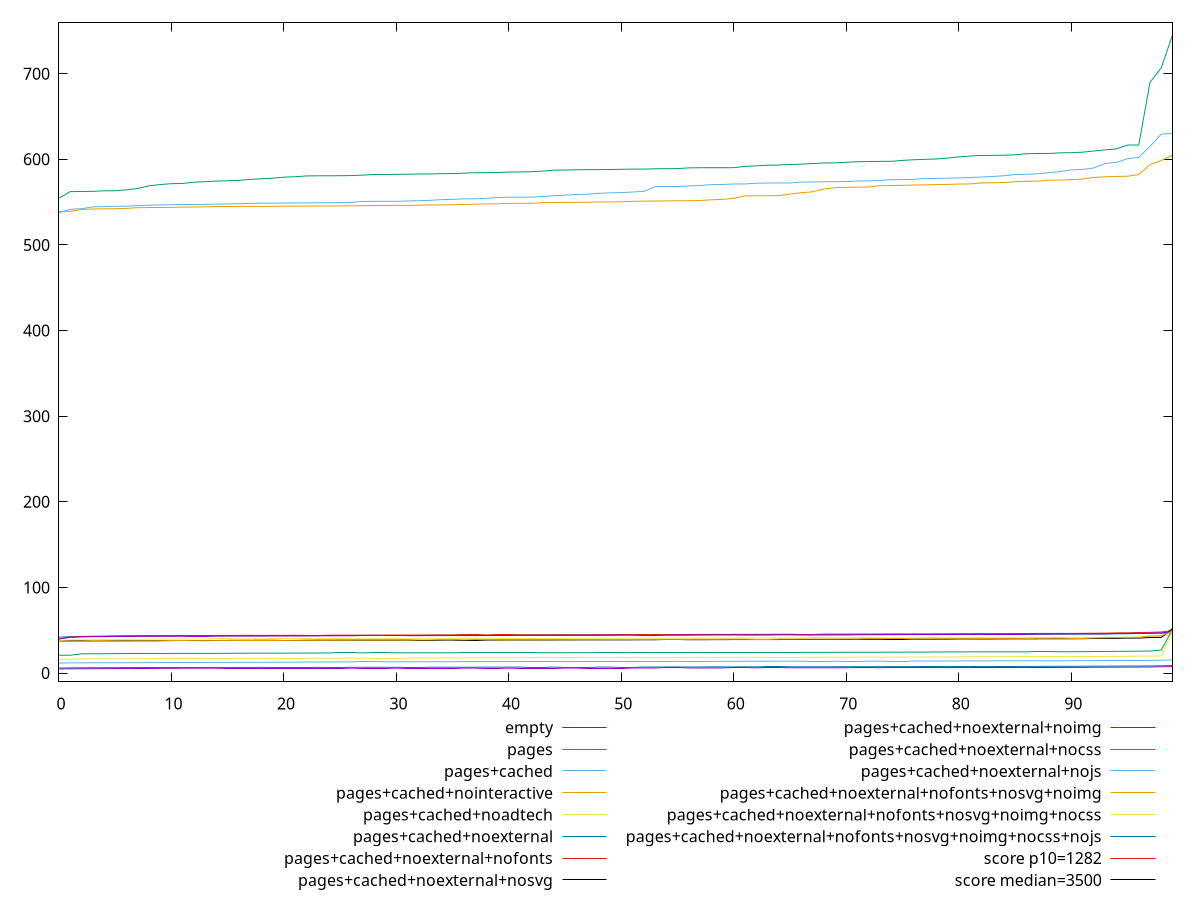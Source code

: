 reset

$empty <<EOF
0 4.844000000000001
1 4.976000000000001
2 4.996
3 5.096000000000001
4 5.164000000000001
5 5.236000000000001
6 5.264
7 5.292
8 5.388000000000001
9 5.536000000000001
10 5.560000000000001
11 5.716000000000001
12 5.728000000000001
13 5.732000000000001
14 5.736000000000001
15 5.748000000000001
16 5.752000000000001
17 5.764
18 5.764000000000001
19 5.776000000000001
20 5.776000000000002
21 5.784000000000001
22 5.784000000000002
23 5.788000000000001
24 5.792000000000001
25 5.792000000000001
26 5.796
27 5.800000000000001
28 5.800000000000001
29 5.800000000000002
30 5.808000000000002
31 5.82
32 5.820000000000001
33 5.820000000000001
34 5.824
35 5.828
36 5.832000000000001
37 5.840000000000001
38 5.856000000000001
39 5.856000000000001
40 5.864000000000001
41 5.876
42 5.880000000000001
43 5.884000000000001
44 5.884000000000001
45 5.888
46 5.904
47 5.916
48 5.916000000000001
49 5.916000000000001
50 5.916000000000001
51 5.924
52 5.94
53 5.948
54 5.960000000000001
55 5.960000000000001
56 5.972000000000001
57 5.992000000000001
58 6
59 6.0440000000000005
60 6.072
61 6.072
62 6.088000000000001
63 6.0920000000000005
64 6.096000000000001
65 6.1720000000000015
66 6.208000000000001
67 6.212000000000001
68 6.220000000000001
69 6.224
70 6.236000000000001
71 6.244000000000001
72 6.2440000000000015
73 6.26
74 6.308000000000002
75 6.312
76 6.332000000000001
77 6.332000000000002
78 6.388
79 6.392
80 6.3999999999999995
81 6.464
82 6.476000000000001
83 6.480000000000001
84 6.508000000000001
85 6.54
86 6.5520000000000005
87 6.560000000000001
88 6.564000000000001
89 6.568
90 6.6240000000000006
91 6.68
92 6.812
93 6.904
94 6.968000000000001
95 6.98
96 7.0680000000000005
97 7.14
98 7.404
99 7.452000000000001
EOF

$pages <<EOF
0 554.5640000000004
1 562.2640000000006
2 562.4200000000005
3 562.5600000000004
4 563.1760000000005
5 563.2800000000007
6 564.3840000000002
7 565.9360000000005
8 568.9680000000005
9 570.5080000000005
10 571.5240000000003
11 571.7720000000005
12 573.2680000000007
13 573.8560000000002
14 574.5320000000004
15 574.9000000000004
16 575.3800000000002
17 576.4840000000005
18 577.1840000000003
19 577.9760000000006
20 579.1360000000006
21 579.6360000000002
22 580.5800000000008
23 580.7280000000003
24 580.7400000000007
25 580.8240000000006
26 580.9960000000007
27 581.4640000000009
28 582.2360000000007
29 582.3200000000002
30 582.4480000000007
31 582.5440000000003
32 582.8160000000007
33 582.8680000000005
34 583.1600000000007
35 583.3680000000003
36 583.8280000000007
37 584.3160000000003
38 584.3280000000002
39 584.5400000000002
40 585.1160000000004
41 585.2360000000007
42 585.5120000000007
43 586.1520000000005
44 587.3280000000005
45 587.4240000000008
46 587.7400000000004
47 587.8680000000002
48 587.9240000000004
49 588.0800000000005
50 588.3160000000003
51 588.5440000000006
52 588.5800000000008
53 588.9440000000006
54 589.0000000000005
55 589.1560000000005
56 589.9680000000003
57 590.1400000000007
58 590.1520000000007
59 590.1720000000003
60 590.2320000000005
61 591.7040000000001
62 592.3160000000005
63 593.0680000000004
64 593.3360000000005
65 593.9400000000003
66 594.3320000000006
67 595.0360000000007
68 595.6640000000002
69 595.7760000000009
70 596.5360000000003
71 597.1400000000003
72 597.324000000001
73 597.6080000000002
74 597.6240000000004
75 598.7160000000008
76 599.4640000000004
77 599.9320000000005
78 600.3480000000004
79 601.3880000000007
80 602.8120000000001
81 603.7680000000001
82 604.5160000000003
83 604.5400000000004
84 604.7560000000008
85 605.2120000000003
86 606.4760000000003
87 606.7400000000007
88 606.7440000000004
89 607.5200000000002
90 607.7720000000003
91 608.3040000000008
92 609.6720000000007
93 610.988000000001
94 612.1200000000003
95 616.6560000000004
96 616.6800000000002
97 689.8800000000008
98 706.8520000000008
99 745.1760000000008
EOF

$pagesCached <<EOF
0 537.7520000000004
1 541.6320000000003
2 542.2440000000003
3 544.4560000000004
4 544.6080000000002
5 545.0320000000005
6 545.2360000000001
7 545.8520000000001
8 546.4920000000003
9 546.6680000000001
10 547.0240000000001
11 547.1520000000004
12 547.2
13 547.3360000000005
14 547.6880000000003
15 547.932
16 548.0360000000002
17 548.4480000000002
18 548.7520000000002
19 548.7880000000002
20 548.8840000000005
21 549.0120000000005
22 549.0240000000002
23 549.1960000000005
24 549.2160000000005
25 549.4160000000002
26 549.7720000000003
27 550.7920000000003
28 550.9000000000005
29 550.9200000000006
30 550.956
31 551.2720000000002
32 551.6280000000004
33 552.0840000000003
34 552.8640000000004
35 553.2160000000005
36 553.7640000000004
37 553.8120000000002
38 554.404
39 555.3720000000003
40 555.7320000000002
41 555.7640000000002
42 555.8560000000002
43 556.4760000000001
44 557.4480000000003
45 558.1560000000001
46 558.8520000000003
47 559.2840000000003
48 560.2560000000001
49 560.7880000000002
50 561.1360000000002
51 561.8000000000003
52 562.5480000000003
53 568.1440000000003
54 568.2320000000004
55 568.2480000000003
56 568.8520000000005
57 569.3160000000004
58 570.4600000000006
59 570.5920000000006
60 571.1680000000003
61 571.1960000000007
62 572.0520000000002
63 572.2920000000004
64 572.3520000000002
65 572.3760000000002
66 573.4080000000001
67 573.4720000000003
68 573.7679999999999
69 573.8280000000002
70 574.0160000000001
71 574.644
72 574.8160000000005
73 575.3280000000003
74 576.2240000000003
75 576.3000000000003
76 576.5600000000004
77 577.6360000000003
78 577.6680000000002
79 577.9880000000006
80 578.2400000000007
81 578.7680000000006
82 579.2560000000002
83 579.972
84 580.7400000000002
85 582.1520000000005
86 582.4520000000002
87 583.0720000000002
88 584.3960000000002
89 585.5720000000005
90 587.7200000000004
91 588.1720000000005
92 589.8200000000002
93 595.076
94 596.2680000000006
95 600.7920000000004
96 602.1880000000001
97 615.1600000000005
98 629.4040000000001
99 630.0680000000001
EOF

$pagesCachedNointeractive <<EOF
0 538.7760000000001
1 539.2200000000005
2 541.4400000000003
3 541.9600000000004
4 542.1200000000002
5 542.2120000000004
6 542.7120000000006
7 543.4960000000002
8 543.6720000000004
9 543.6879999999998
10 543.8320000000002
11 544.1480000000003
12 544.224
13 544.4760000000005
14 544.7920000000001
15 544.8080000000001
16 544.9680000000004
17 545.0040000000002
18 545.0360000000003
19 545.1280000000004
20 545.2600000000003
21 545.3240000000003
22 545.3720000000005
23 545.3880000000001
24 545.468
25 545.504
26 545.6320000000002
27 545.8040000000003
28 545.9960000000004
29 546.0960000000003
30 546.1800000000005
31 546.1960000000004
32 546.4240000000004
33 546.5920000000003
34 546.6680000000005
35 546.8880000000004
36 547.2600000000003
37 547.5560000000004
38 547.9280000000003
39 547.9680000000006
40 548.6240000000004
41 548.6320000000004
42 548.6480000000004
43 549.3360000000002
44 549.5400000000003
45 549.6000000000003
46 549.6800000000005
47 549.844
48 550.1440000000005
49 550.1720000000003
50 550.3760000000004
51 550.9320000000005
52 551.0960000000002
53 551.2400000000005
54 551.3800000000002
55 551.5440000000003
56 551.6040000000006
57 551.9160000000003
58 552.6920000000006
59 553.1880000000001
60 554.4160000000004
61 557.3160000000005
62 557.3960000000004
63 557.4120000000003
64 557.6120000000005
65 559.4040000000001
66 561.0120000000001
67 562.0120000000004
68 565.2880000000005
69 566.8680000000005
70 567.2840000000003
71 567.5080000000005
72 567.6240000000003
73 569.2200000000005
74 569.3000000000002
75 569.6040000000003
76 570.0040000000006
77 570.0720000000006
78 570.5280000000004
79 570.6520000000003
80 571.1000000000004
81 571.2520000000003
82 572.4080000000006
83 572.5600000000005
84 572.7919999999997
85 573.7880000000002
86 574.2440000000001
87 574.5160000000006
88 575.6160000000002
89 575.6960000000004
90 576.2159999999999
91 576.9480000000005
92 578.8360000000006
93 579.5320000000002
94 579.9680000000004
95 580.2200000000001
96 582.188
97 593.9080000000002
98 598.5280000000002
99 604.7880000000004
EOF

$pagesCachedNoadtech <<EOF
0 37.848
1 38.65599999999999
2 38.75999999999999
3 38.82799999999999
4 38.95599999999999
5 39.01999999999998
6 39.43199999999999
7 39.46799999999999
8 39.647999999999996
9 39.668000000000006
10 39.68799999999999
11 39.724000000000004
12 39.79199999999999
13 39.80399999999999
14 39.81599999999999
15 39.816
16 39.824
17 39.867999999999995
18 39.879999999999995
19 39.89599999999999
20 39.895999999999994
21 39.95199999999999
22 39.952
23 39.95599999999999
24 40.04799999999999
25 40.048
26 40.06399999999999
27 40.087999999999994
28 40.135999999999996
29 40.147999999999996
30 40.15599999999999
31 40.19199999999999
32 40.23599999999999
33 40.24399999999999
34 40.251999999999995
35 40.28
36 40.28399999999999
37 40.288
38 40.29199999999999
39 40.32399999999999
40 40.367999999999995
41 40.391999999999996
42 40.403999999999996
43 40.40799999999999
44 40.43599999999999
45 40.44799999999999
46 40.488
47 40.492
48 40.495999999999995
49 40.615999999999985
50 40.620000000000005
51 40.63199999999998
52 40.66
53 40.687999999999995
54 40.69199999999999
55 40.71599999999998
56 40.71999999999999
57 40.73999999999999
58 40.77199999999999
59 40.855999999999995
60 40.85999999999999
61 40.86799999999999
62 40.87599999999999
63 40.884
64 40.88799999999999
65 40.916
66 40.93599999999999
67 40.976
68 40.97999999999999
69 40.988
70 40.99599999999999
71 41.05199999999999
72 41.056
73 41.06399999999999
74 41.10799999999999
75 41.11999999999999
76 41.132
77 41.231999999999985
78 41.23199999999999
79 41.26
80 41.275999999999996
81 41.29199999999999
82 41.43999999999999
83 41.44799999999999
84 41.50799999999998
85 41.57199999999999
86 41.592000000000006
87 41.611999999999995
88 41.615999999999985
89 41.632000000000005
90 41.71999999999999
91 41.77199999999999
92 41.80399999999999
93 41.803999999999995
94 41.81199999999998
95 41.964
96 42.179999999999986
97 42.599999999999994
98 43.16399999999999
99 44.85199999999999
EOF

$pagesCachedNoexternal <<EOF
0 41.99599999999999
1 42.48399999999998
2 42.79599999999999
3 42.955999999999996
4 42.96
5 43.08799999999999
6 43.4
7 43.40399999999998
8 43.507999999999996
9 43.519999999999996
10 43.535999999999994
11 43.596
12 43.627999999999986
13 43.675999999999995
14 43.696
15 43.703999999999986
16 43.715999999999994
17 43.77599999999999
18 43.78399999999999
19 43.79199999999999
20 43.79199999999999
21 43.81599999999999
22 43.81999999999999
23 43.82399999999999
24 43.86399999999999
25 43.87999999999998
26 43.879999999999995
27 43.89199999999999
28 44.071999999999996
29 44.07599999999999
30 44.079999999999984
31 44.127999999999986
32 44.131999999999984
33 44.139999999999986
34 44.17199999999999
35 44.20399999999999
36 44.27599999999998
37 44.283999999999985
38 44.315999999999995
39 44.31999999999999
40 44.32
41 44.32799999999999
42 44.355999999999995
43 44.36399999999999
44 44.37599999999999
45 44.388
46 44.39199999999999
47 44.419999999999995
48 44.42799999999998
49 44.44399999999999
50 44.46799999999999
51 44.471999999999994
52 44.475999999999985
53 44.49199999999999
54 44.495999999999995
55 44.51599999999998
56 44.53999999999999
57 44.608000000000004
58 44.61199999999998
59 44.63599999999999
60 44.639999999999986
61 44.64799999999998
62 44.691999999999986
63 44.69999999999999
64 44.731999999999985
65 44.732
66 44.74799999999999
67 44.76799999999999
68 44.77999999999999
69 44.791999999999994
70 44.84
71 44.867999999999995
72 44.87599999999999
73 44.876
74 44.88799999999999
75 44.92399999999999
76 44.93999999999999
77 44.959999999999994
78 44.992
79 45.03599999999999
80 45.08
81 45.103999999999985
82 45.172
83 45.17599999999999
84 45.18399999999999
85 45.199999999999996
86 45.23999999999999
87 45.255999999999986
88 45.355999999999995
89 45.44
90 45.51599999999999
91 45.539999999999985
92 45.54799999999999
93 45.58799999999999
94 45.836
95 45.899999999999984
96 46.243999999999986
97 46.244
98 46.52799999999999
99 47.23599999999999
EOF

$pagesCachedNoexternalNofonts <<EOF
0 39.92399999999998
1 42.035999999999994
2 42.54399999999999
3 42.751999999999995
4 43.036
5 43.29999999999998
6 43.36399999999999
7 43.579999999999984
8 43.66799999999999
9 43.743999999999986
10 43.763999999999996
11 43.807999999999986
12 43.883999999999986
13 43.887999999999984
14 43.895999999999994
15 43.91199999999999
16 43.99599999999999
17 44.00399999999999
18 44.01199999999999
19 44.03599999999999
20 44.03999999999998
21 44.103999999999985
22 44.21199999999999
23 44.21199999999999
24 44.21599999999999
25 44.227999999999994
26 44.292
27 44.3
28 44.30799999999999
29 44.37999999999998
30 44.39999999999999
31 44.42
32 44.431999999999995
33 44.44399999999999
34 44.46799999999999
35 44.49599999999999
36 44.55199999999999
37 44.55199999999999
38 44.57599999999999
39 44.59599999999999
40 44.599999999999994
41 44.63599999999998
42 44.66
43 44.67199999999999
44 44.70399999999999
45 44.731999999999985
46 44.743999999999986
47 44.76
48 44.77199999999999
49 44.84399999999999
50 44.864
51 44.95599999999999
52 44.959999999999994
53 45.015999999999984
54 45.03599999999999
55 45.04
56 45.14
57 45.17599999999999
58 45.17999999999999
59 45.19599999999999
60 45.24399999999999
61 45.25199999999999
62 45.27999999999999
63 45.30399999999999
64 45.339999999999975
65 45.38799999999999
66 45.42399999999998
67 45.428
68 45.483999999999995
69 45.524
70 45.55599999999998
71 45.57199999999999
72 45.59999999999999
73 45.69199999999998
74 45.73599999999999
75 45.748
76 45.79599999999999
77 45.823999999999984
78 45.83199999999998
79 45.883999999999986
80 45.97199999999999
81 46.011999999999986
82 46.03999999999998
83 46.075999999999986
84 46.139999999999986
85 46.23999999999998
86 46.239999999999995
87 46.25599999999999
88 46.25999999999999
89 46.27199999999999
90 46.28799999999998
91 46.44399999999999
92 46.532
93 46.63599999999998
94 46.93199999999999
95 46.976
96 47.383999999999986
97 47.56399999999998
98 48.019999999999996
99 49.52799999999999
EOF

$pagesCachedNoexternalNosvg <<EOF
0 36.91599999999999
1 37.46399999999999
2 37.587999999999994
3 37.608
4 37.63599999999999
5 37.65999999999998
6 37.743999999999986
7 37.77199999999999
8 37.79199999999999
9 37.83599999999999
10 37.89999999999999
11 37.94399999999999
12 37.94799999999998
13 37.959999999999994
14 38.044
15 38.15599999999999
16 38.20399999999999
17 38.211999999999996
18 38.27599999999999
19 38.29199999999999
20 38.29999999999999
21 38.3
22 38.30399999999999
23 38.30799999999999
24 38.36799999999999
25 38.39599999999999
26 38.41199999999999
27 38.43199999999999
28 38.43600000000001
29 38.44399999999998
30 38.447999999999986
31 38.483999999999995
32 38.511999999999986
33 38.51599999999999
34 38.52799999999999
35 38.55999999999999
36 38.57599999999999
37 38.57999999999999
38 38.591999999999985
39 38.60799999999999
40 38.647999999999996
41 38.65199999999999
42 38.667999999999985
43 38.679999999999986
44 38.69199999999999
45 38.70399999999999
46 38.76799999999998
47 38.81599999999999
48 38.82799999999999
49 38.83199999999999
50 38.847999999999985
51 38.85199999999999
52 38.87599999999999
53 38.923999999999985
54 38.93599999999999
55 38.93599999999999
56 38.95599999999999
57 38.97199999999999
58 39.011999999999986
59 39.05199999999999
60 39.108
61 39.139999999999986
62 39.14399999999999
63 39.15199999999999
64 39.15999999999999
65 39.19199999999999
66 39.19999999999999
67 39.215999999999994
68 39.231999999999985
69 39.288
70 39.30399999999999
71 39.32799999999999
72 39.41599999999998
73 39.451999999999984
74 39.499999999999986
75 39.49999999999999
76 39.527999999999984
77 39.53599999999999
78 39.55199999999999
79 39.59599999999999
80 39.823999999999984
81 39.82799999999999
82 39.843999999999994
83 39.85199999999998
84 39.91999999999999
85 39.96799999999999
86 40.011999999999986
87 40.01999999999998
88 40.03599999999999
89 40.056
90 40.075999999999986
91 40.16
92 40.38799999999999
93 40.44399999999998
94 40.604
95 40.83199999999999
96 40.83599999999999
97 41.53199999999999
98 41.611999999999995
99 52.095999999999975
EOF

$pagesCachedNoexternalNoimg <<EOF
0 39.74399999999999
1 41.89999999999999
2 42.25999999999999
3 42.524
4 42.544
5 42.78399999999999
6 42.816
7 42.907999999999994
8 42.92
9 42.92799999999998
10 42.967999999999996
11 43.05999999999999
12 43.099999999999994
13 43.10000000000001
14 43.123999999999995
15 43.135999999999996
16 43.16799999999999
17 43.176
18 43.2
19 43.239999999999995
20 43.248
21 43.267999999999994
22 43.359999999999985
23 43.44399999999999
24 43.495999999999995
25 43.55999999999999
26 43.60799999999999
27 43.61999999999999
28 43.62399999999998
29 43.66399999999999
30 43.663999999999994
31 43.66799999999999
32 43.676
33 43.688
34 43.715999999999994
35 43.78399999999999
36 43.791999999999994
37 43.79599999999999
38 43.82399999999999
39 43.843999999999994
40 43.848
41 43.94799999999999
42 43.96799999999998
43 44.019999999999996
44 44.03199999999998
45 44.072
46 44.08399999999999
47 44.135999999999996
48 44.15199999999999
49 44.16799999999999
50 44.172
51 44.176
52 44.18399999999999
53 44.184
54 44.34
55 44.34399999999998
56 44.35199999999998
57 44.359999999999985
58 44.384
59 44.41599999999998
60 44.459999999999994
61 44.471999999999994
62 44.48799999999999
63 44.55199999999999
64 44.55599999999999
65 44.564
66 44.57199999999999
67 44.58
68 44.599999999999994
69 44.623999999999995
70 44.663999999999994
71 44.708
72 44.71599999999998
73 44.71999999999999
74 44.97599999999999
75 45.04399999999999
76 45.091999999999985
77 45.091999999999985
78 45.115999999999985
79 45.163999999999994
80 45.22399999999999
81 45.228
82 45.37599999999999
83 45.395999999999994
84 45.39999999999999
85 45.4
86 45.41199999999998
87 45.611999999999995
88 45.69999999999999
89 45.73599999999999
90 45.824
91 45.88799999999999
92 45.9
93 45.95199999999999
94 46.244
95 46.27999999999999
96 46.38399999999999
97 46.73599999999999
98 46.971999999999994
99 48.372
EOF

$pagesCachedNoexternalNocss <<EOF
0 20.81599999999999
1 20.84399999999999
2 22.487999999999992
3 22.515999999999995
4 22.619999999999994
5 22.731999999999996
6 22.77999999999999
7 22.827999999999996
8 22.851999999999997
9 22.871999999999993
10 22.943999999999996
11 22.992
12 23.007999999999996
13 23.023999999999994
14 23.043999999999997
15 23.051999999999996
16 23.16399999999999
17 23.227999999999994
18 23.232
19 23.26
20 23.27999999999999
21 23.307999999999986
22 23.36799999999999
23 23.40799999999999
24 23.496
25 23.515999999999995
26 23.519999999999996
27 23.52799999999999
28 23.551999999999996
29 23.555999999999987
30 23.592
31 23.607999999999993
32 23.62399999999998
33 23.63199999999999
34 23.664
35 23.671999999999986
36 23.68399999999999
37 23.683999999999997
38 23.695999999999987
39 23.69599999999999
40 23.703999999999994
41 23.704
42 23.707999999999995
43 23.711999999999996
44 23.727999999999994
45 23.74
46 23.78799999999999
47 23.796
48 23.843999999999998
49 23.847999999999992
50 23.88399999999999
51 23.90799999999999
52 23.908
53 23.91599999999999
54 23.964
55 23.967999999999996
56 24.003999999999994
57 24.015999999999995
58 24.043999999999993
59 24.080000000000002
60 24.115999999999993
61 24.123999999999988
62 24.123999999999988
63 24.127999999999997
64 24.131999999999984
65 24.13199999999999
66 24.15599999999999
67 24.163999999999998
68 24.183999999999994
69 24.267999999999994
70 24.295999999999992
71 24.299999999999994
72 24.339999999999996
73 24.355999999999995
74 24.435999999999986
75 24.44799999999999
76 24.491999999999997
77 24.499999999999993
78 24.663999999999994
79 24.68799999999999
80 24.695999999999998
81 24.76399999999999
82 24.77599999999999
83 24.791999999999994
84 24.795999999999992
85 24.803999999999995
86 24.807999999999993
87 24.887999999999995
88 24.887999999999998
89 24.90399999999999
90 24.911999999999992
91 24.976
92 25.152
93 25.22799999999999
94 25.383999999999993
95 25.476
96 25.567999999999994
97 25.719999999999995
98 26.827999999999996
99 50.99599999999998
EOF

$pagesCachedNoexternalNojs <<EOF
0 11.64
1 11.932000000000002
2 11.940000000000001
3 11.988
4 12.052
5 12.088000000000001
6 12.112
7 12.14
8 12.176000000000002
9 12.232
10 12.292000000000002
11 12.316
12 12.404
13 12.46
14 12.464000000000002
15 12.504000000000001
16 12.548
17 12.568000000000001
18 12.608000000000002
19 12.684000000000001
20 12.752000000000002
21 12.780000000000001
22 12.868000000000002
23 12.963999999999999
24 12.992
25 13.004000000000001
26 13.052
27 13.068000000000001
28 13.068000000000001
29 13.128
30 13.148
31 13.152000000000001
32 13.219999999999999
33 13.236
34 13.248
35 13.280000000000001
36 13.324000000000002
37 13.332000000000003
38 13.34
39 13.344000000000001
40 13.376000000000001
41 13.404
42 13.411999999999999
43 13.412000000000003
44 13.451999999999998
45 13.456000000000001
46 13.472000000000001
47 13.496
48 13.508
49 13.548
50 13.584000000000001
51 13.588
52 13.596
53 13.608
54 13.616
55 13.64
56 13.656
57 13.656000000000002
58 13.66
59 13.716
60 13.724
61 13.768
62 13.82
63 13.876000000000001
64 13.884000000000002
65 13.888
66 13.92
67 13.924
68 13.924
69 13.936
70 13.952
71 13.956
72 13.964
73 13.984000000000002
74 14.02
75 14.020000000000001
76 14.027999999999999
77 14.096
78 14.104000000000001
79 14.116000000000003
80 14.124
81 14.212
82 14.216000000000001
83 14.26
84 14.264000000000001
85 14.296000000000003
86 14.324000000000002
87 14.335999999999999
88 14.340000000000002
89 14.368000000000002
90 14.415999999999999
91 14.556000000000001
92 14.560000000000002
93 14.616000000000003
94 14.655999999999999
95 14.740000000000002
96 14.755999999999998
97 14.836
98 15.043999999999997
99 15.188000000000002
EOF

$pagesCachedNoexternalNofontsNosvgNoimg <<EOF
0 36.83599999999999
1 37.21999999999999
2 37.27999999999999
3 37.56399999999998
4 37.56399999999999
5 37.57199999999999
6 37.603999999999985
7 37.61199999999998
8 37.62399999999999
9 37.70399999999999
10 37.743999999999986
11 37.74399999999999
12 37.85199999999999
13 37.86799999999999
14 37.91999999999999
15 37.92399999999998
16 37.97999999999999
17 38.03199999999998
18 38.056
19 38.068
20 38.13999999999999
21 38.27199999999999
22 38.29199999999999
23 38.33599999999999
24 38.379999999999995
25 38.41199999999998
26 38.46799999999999
27 38.503999999999984
28 38.507999999999996
29 38.55199999999999
30 38.55999999999999
31 38.579999999999984
32 38.627999999999986
33 38.652
34 38.719999999999985
35 38.719999999999985
36 38.76799999999999
37 38.78
38 38.78399999999999
39 38.78799999999998
40 38.815999999999995
41 38.84399999999999
42 38.871999999999986
43 38.93599999999999
44 38.95599999999999
45 39.00399999999999
46 39.00799999999999
47 39.015999999999984
48 39.087999999999994
49 39.15999999999999
50 39.19999999999999
51 39.24799999999999
52 39.295999999999985
53 39.347999999999985
54 39.35599999999999
55 39.359999999999985
56 39.38799999999999
57 39.419999999999995
58 39.46799999999999
59 39.47599999999999
60 39.487999999999985
61 39.55199999999998
62 39.61999999999999
63 39.61999999999999
64 39.63199999999999
65 39.64799999999999
66 39.71599999999999
67 39.72399999999999
68 39.74799999999999
69 39.75599999999997
70 39.823999999999984
71 39.844
72 39.87199999999998
73 39.87599999999998
74 39.92399999999998
75 39.92799999999998
76 39.93599999999999
77 39.963999999999984
78 40.115999999999985
79 40.12399999999999
80 40.127999999999986
81 40.13599999999999
82 40.155999999999985
83 40.15599999999999
84 40.16799999999999
85 40.211999999999996
86 40.33599999999999
87 40.61999999999999
88 40.63599999999998
89 40.72799999999999
90 40.823999999999984
91 40.827999999999996
92 40.916
93 41.184
94 41.54399999999998
95 41.575999999999986
96 41.72799999999999
97 43.435999999999986
98 43.61999999999999
99 48.67999999999998
EOF

$pagesCachedNoexternalNofontsNosvgNoimgNocss <<EOF
0 15.947999999999993
1 16.14399999999999
2 16.51599999999999
3 16.659999999999993
4 16.69999999999999
5 16.70399999999999
6 16.747999999999994
7 16.75199999999999
8 16.77599999999999
9 17.07999999999999
10 17.083999999999993
11 17.103999999999996
12 17.13599999999999
13 17.15199999999999
14 17.17199999999999
15 17.183999999999997
16 17.195999999999998
17 17.27599999999999
18 17.315999999999995
19 17.339999999999993
20 17.347999999999992
21 17.347999999999992
22 17.35999999999999
23 17.443999999999996
24 17.45199999999999
25 17.479999999999997
26 17.487999999999992
27 17.527999999999995
28 17.58399999999999
29 17.587999999999994
30 17.587999999999994
31 17.59599999999999
32 17.64399999999999
33 17.731999999999996
34 17.755999999999993
35 17.759999999999994
36 17.795999999999992
37 17.80399999999999
38 17.815999999999992
39 17.819999999999993
40 17.839999999999993
41 17.847999999999992
42 17.927999999999997
43 17.931999999999988
44 17.963999999999988
45 18.011999999999993
46 18.011999999999993
47 18.019999999999992
48 18.031999999999996
49 18.05599999999999
50 18.087999999999994
51 18.11199999999999
52 18.111999999999995
53 18.151999999999994
54 18.19999999999999
55 18.239999999999988
56 18.291999999999998
57 18.31199999999999
58 18.319999999999993
59 18.347999999999992
60 18.355999999999995
61 18.36399999999999
62 18.371999999999993
63 18.387999999999995
64 18.39199999999999
65 18.391999999999992
66 18.403999999999996
67 18.41999999999999
68 18.475999999999996
69 18.507999999999996
70 18.51999999999999
71 18.547999999999995
72 18.575999999999993
73 18.595999999999993
74 18.619999999999994
75 18.667999999999992
76 18.68399999999999
77 18.72
78 18.767999999999994
79 18.82399999999999
80 18.895999999999994
81 18.955999999999996
82 19.019999999999992
83 19.115999999999993
84 19.144
85 19.159999999999993
86 19.17599999999999
87 19.239999999999995
88 19.25999999999999
89 19.267999999999994
90 19.275999999999993
91 19.28799999999999
92 19.31199999999999
93 19.347999999999995
94 19.523999999999994
95 19.63199999999999
96 19.79999999999999
97 19.82399999999999
98 19.879999999999995
99 49.08399999999998
EOF

$pagesCachedNoexternalNofontsNosvgNoimgNocssNojs <<EOF
0 5.816000000000001
1 6.048000000000002
2 6.208000000000002
3 6.2440000000000015
4 6.340000000000002
5 6.368000000000001
6 6.412000000000001
7 6.488000000000001
8 6.492000000000001
9 6.508000000000001
10 6.524000000000001
11 6.544000000000001
12 6.544000000000001
13 6.552000000000001
14 6.556000000000001
15 6.572000000000001
16 6.5920000000000005
17 6.600000000000001
18 6.656000000000001
19 6.664000000000001
20 6.6640000000000015
21 6.676000000000001
22 6.6800000000000015
23 6.6960000000000015
24 6.7120000000000015
25 6.716000000000001
26 6.720000000000001
27 6.724000000000001
28 6.748000000000001
29 6.768000000000001
30 6.78
31 6.788000000000002
32 6.792000000000002
33 6.808000000000001
34 6.812000000000002
35 6.816
36 6.824000000000002
37 6.856000000000002
38 6.9
39 6.920000000000001
40 6.940000000000001
41 6.956000000000001
42 6.960000000000001
43 6.960000000000001
44 6.984000000000002
45 6.992000000000001
46 6.992000000000001
47 6.992000000000002
48 7.000000000000002
49 7.008000000000001
50 7.016
51 7.020000000000001
52 7.0280000000000005
53 7.036000000000001
54 7.1080000000000005
55 7.1160000000000005
56 7.12
57 7.1640000000000015
58 7.1720000000000015
59 7.2120000000000015
60 7.2360000000000015
61 7.264000000000001
62 7.300000000000001
63 7.32
64 7.32
65 7.340000000000002
66 7.348000000000002
67 7.376000000000001
68 7.388
69 7.4
70 7.432000000000001
71 7.448000000000002
72 7.472000000000001
73 7.476000000000001
74 7.488000000000001
75 7.5120000000000005
76 7.548000000000001
77 7.552000000000001
78 7.556000000000001
79 7.592000000000001
80 7.600000000000001
81 7.600000000000001
82 7.612
83 7.6320000000000014
84 7.644
85 7.708000000000002
86 7.768000000000001
87 7.792000000000002
88 7.852
89 7.9
90 7.932000000000002
91 7.952000000000002
92 8.076
93 8.080000000000002
94 8.120000000000001
95 8.216000000000001
96 8.228000000000002
97 8.312000000000001
98 8.468000000000002
99 8.94
EOF

set key outside below
set xrange [0:99]
set yrange [-9.962640000000015:759.9826400000009]
set terminal svg size 640, 620 enhanced background rgb 'white'
set output "report_00007_2020-12-11T15:55:29.892Z/bootup-time/comparison/sorted/all_raw.svg"

plot $empty title "empty" with line, \
     $pages title "pages" with line, \
     $pagesCached title "pages+cached" with line, \
     $pagesCachedNointeractive title "pages+cached+nointeractive" with line, \
     $pagesCachedNoadtech title "pages+cached+noadtech" with line, \
     $pagesCachedNoexternal title "pages+cached+noexternal" with line, \
     $pagesCachedNoexternalNofonts title "pages+cached+noexternal+nofonts" with line, \
     $pagesCachedNoexternalNosvg title "pages+cached+noexternal+nosvg" with line, \
     $pagesCachedNoexternalNoimg title "pages+cached+noexternal+noimg" with line, \
     $pagesCachedNoexternalNocss title "pages+cached+noexternal+nocss" with line, \
     $pagesCachedNoexternalNojs title "pages+cached+noexternal+nojs" with line, \
     $pagesCachedNoexternalNofontsNosvgNoimg title "pages+cached+noexternal+nofonts+nosvg+noimg" with line, \
     $pagesCachedNoexternalNofontsNosvgNoimgNocss title "pages+cached+noexternal+nofonts+nosvg+noimg+nocss" with line, \
     $pagesCachedNoexternalNofontsNosvgNoimgNocssNojs title "pages+cached+noexternal+nofonts+nosvg+noimg+nocss+nojs" with line, \
     1282 title "score p10=1282", \
     3500 title "score median=3500"

reset
